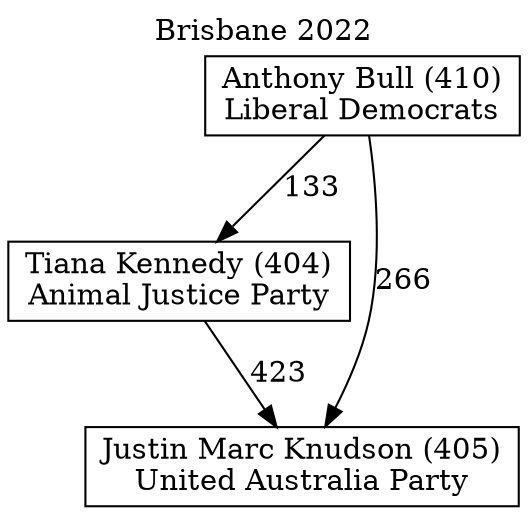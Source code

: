 // House preference flow
digraph "Justin Marc Knudson (405)_Brisbane_2022" {
	graph [label="Brisbane 2022" labelloc=t mclimit=10]
	node [shape=box]
	"Anthony Bull (410)" [label="Anthony Bull (410)
Liberal Democrats"]
	"Tiana Kennedy (404)" [label="Tiana Kennedy (404)
Animal Justice Party"]
	"Justin Marc Knudson (405)" [label="Justin Marc Knudson (405)
United Australia Party"]
	"Anthony Bull (410)" -> "Tiana Kennedy (404)" [label=133]
	"Anthony Bull (410)" -> "Justin Marc Knudson (405)" [label=266]
	"Tiana Kennedy (404)" -> "Justin Marc Knudson (405)" [label=423]
}
